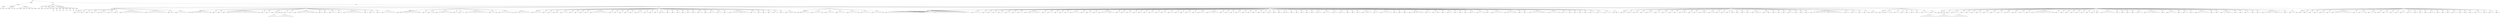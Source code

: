 digraph Tree {
	"t0" [label = "TEI"];
	"t1" [label = "teiHeader"];
	"t2" [label = "fileDesc"];
	"t3" [label = "titleStmt"];
	"t4" [label = "title"];
	"t5" [label = "author"];
	"t6" [label = "publicationStmt"];
	"t7" [label = "editor"];
	"t8" [label = "publisher"];
	"t9" [label = "idno"];
	"t10" [label = "rights"];
	"t11" [label = "SourceDesc"];
	"t12" [label = "genre"];
	"t13" [label = "inspiration"];
	"t14" [label = "structure"];
	"t15" [label = "type"];
	"t16" [label = "periode"];
	"t17" [label = "taille"];
	"t18" [label = "permalien"];
	"t19" [label = "text"];
	"t20" [label = "front"];
	"t21" [label = "docTitle"];
	"t22" [label = "titlePart"];
	"t23" [label = "titlePart"];
	"t24" [label = "docDate"];
	"t25" [label = "docAuthor"];
	"t26" [label = "docImprint"];
	"t27" [label = "editor"];
	"t28" [label = "printer"];
	"t29" [label = "castList"];
	"t30" [label = "head"];
	"t31" [label = "castItem"];
	"t32" [label = "role"];
	"t33" [label = "castItem"];
	"t34" [label = "role"];
	"t35" [label = "castItem"];
	"t36" [label = "role"];
	"t37" [label = "castItem"];
	"t38" [label = "role"];
	"t39" [label = "castItem"];
	"t40" [label = "role"];
	"t41" [label = "castItem"];
	"t42" [label = "role"];
	"t43" [label = "castItem"];
	"t44" [label = "role"];
	"t45" [label = "castItem"];
	"t46" [label = "role"];
	"t47" [label = "set"];
	"t48" [label = "note"];
	"t49" [label = "body"];
	"t50" [label = "div1"];
	"t51" [label = "head"];
	"t52" [label = "stage"];
	"t53" [label = "div2"];
	"t54" [label = "head"];
	"t55" [label = "sp"];
	"t56" [label = "speaker"];
	"t57" [label = "l"];
	"t58" [label = "l"];
	"t59" [label = "sp"];
	"t60" [label = "speaker"];
	"t61" [label = "l"];
	"t62" [label = "sp"];
	"t63" [label = "speaker"];
	"t64" [label = "l"];
	"t65" [label = "sp"];
	"t66" [label = "speaker"];
	"t67" [label = "l"];
	"t68" [label = "l"];
	"t69" [label = "sp"];
	"t70" [label = "speaker"];
	"t71" [label = "note"];
	"t72" [label = "l"];
	"t73" [label = "l"];
	"t74" [label = "sp"];
	"t75" [label = "speaker"];
	"t76" [label = "l"];
	"t77" [label = "l"];
	"t78" [label = "sp"];
	"t79" [label = "speaker"];
	"t80" [label = "l"];
	"t81" [label = "sp"];
	"t82" [label = "speaker"];
	"t83" [label = "l"];
	"t84" [label = "l"];
	"t85" [label = "l"];
	"t86" [label = "l"];
	"t87" [label = "l"];
	"t88" [label = "l"];
	"t89" [label = "l"];
	"t90" [label = "l"];
	"t91" [label = "l"];
	"t92" [label = "l"];
	"t93" [label = "l"];
	"t94" [label = "sp"];
	"t95" [label = "speaker"];
	"t96" [label = "l"];
	"t97" [label = "l"];
	"t98" [label = "l"];
	"t99" [label = "l"];
	"t100" [label = "l"];
	"t101" [label = "l"];
	"t102" [label = "l"];
	"t103" [label = "l"];
	"t104" [label = "l"];
	"t105" [label = "l"];
	"t106" [label = "sp"];
	"t107" [label = "speaker"];
	"t108" [label = "note"];
	"t109" [label = "l"];
	"t110" [label = "sp"];
	"t111" [label = "speaker"];
	"t112" [label = "l"];
	"t113" [label = "l"];
	"t114" [label = "l"];
	"t115" [label = "l"];
	"t116" [label = "l"];
	"t117" [label = "div2"];
	"t118" [label = "head"];
	"t119" [label = "sp"];
	"t120" [label = "speaker"];
	"t121" [label = "stage"];
	"t122" [label = "l"];
	"t123" [label = "l"];
	"t124" [label = "l"];
	"t125" [label = "l"];
	"t126" [label = "l"];
	"t127" [label = "l"];
	"t128" [label = "l"];
	"t129" [label = "l"];
	"t130" [label = "stage"];
	"t131" [label = "sp"];
	"t132" [label = "speaker"];
	"t133" [label = "l"];
	"t134" [label = "sp"];
	"t135" [label = "speaker"];
	"t136" [label = "l"];
	"t137" [label = "sp"];
	"t138" [label = "speaker"];
	"t139" [label = "l"];
	"t140" [label = "stage"];
	"t141" [label = "l"];
	"t142" [label = "l"];
	"t143" [label = "l"];
	"t144" [label = "l"];
	"t145" [label = "l"];
	"t146" [label = "l"];
	"t147" [label = "l"];
	"t148" [label = "l"];
	"t149" [label = "l"];
	"t150" [label = "l"];
	"t151" [label = "l"];
	"t152" [label = "l"];
	"t153" [label = "l"];
	"t154" [label = "l"];
	"t155" [label = "stage"];
	"t156" [label = "sp"];
	"t157" [label = "speaker"];
	"t158" [label = "l"];
	"t159" [label = "sp"];
	"t160" [label = "speaker"];
	"t161" [label = "l"];
	"t162" [label = "sp"];
	"t163" [label = "speaker"];
	"t164" [label = "l"];
	"t165" [label = "stage"];
	"t166" [label = "poem"];
	"t167" [label = "lg"];
	"t168" [label = "l"];
	"t169" [label = "l"];
	"t170" [label = "l"];
	"t171" [label = "l"];
	"t172" [label = "l"];
	"t173" [label = "lg"];
	"t174" [label = "l"];
	"t175" [label = "l"];
	"t176" [label = "l"];
	"t177" [label = "l"];
	"t178" [label = "l"];
	"t179" [label = "l"];
	"t180" [label = "l"];
	"t181" [label = "l"];
	"t182" [label = "stage"];
	"t183" [label = "sp"];
	"t184" [label = "speaker"];
	"t185" [label = "l"];
	"t186" [label = "sp"];
	"t187" [label = "speaker"];
	"t188" [label = "l"];
	"t189" [label = "sp"];
	"t190" [label = "speaker"];
	"t191" [label = "l"];
	"t192" [label = "stage"];
	"t193" [label = "l"];
	"t194" [label = "l"];
	"t195" [label = "l"];
	"t196" [label = "l"];
	"t197" [label = "l"];
	"t198" [label = "stage"];
	"t199" [label = "l"];
	"t200" [label = "stage"];
	"t201" [label = "sp"];
	"t202" [label = "speaker"];
	"t203" [label = "l"];
	"t204" [label = "sp"];
	"t205" [label = "speaker"];
	"t206" [label = "l"];
	"t207" [label = "sp"];
	"t208" [label = "speaker"];
	"t209" [label = "l"];
	"t210" [label = "l"];
	"t211" [label = "l"];
	"t212" [label = "sp"];
	"t213" [label = "speaker"];
	"t214" [label = "l"];
	"t215" [label = "sp"];
	"t216" [label = "speaker"];
	"t217" [label = "l"];
	"t218" [label = "l"];
	"t219" [label = "l"];
	"t220" [label = "l"];
	"t221" [label = "l"];
	"t222" [label = "l"];
	"t223" [label = "l"];
	"t224" [label = "l"];
	"t225" [label = "l"];
	"t226" [label = "sp"];
	"t227" [label = "speaker"];
	"t228" [label = "l"];
	"t229" [label = "sp"];
	"t230" [label = "speaker"];
	"t231" [label = "l"];
	"t232" [label = "l"];
	"t233" [label = "sp"];
	"t234" [label = "speaker"];
	"t235" [label = "l"];
	"t236" [label = "sp"];
	"t237" [label = "speaker"];
	"t238" [label = "l"];
	"t239" [label = "l"];
	"t240" [label = "l"];
	"t241" [label = "l"];
	"t242" [label = "l"];
	"t243" [label = "l"];
	"t244" [label = "div2"];
	"t245" [label = "head"];
	"t246" [label = "sp"];
	"t247" [label = "speaker"];
	"t248" [label = "stage"];
	"t249" [label = "l"];
	"t250" [label = "l"];
	"t251" [label = "l"];
	"t252" [label = "l"];
	"t253" [label = "l"];
	"t254" [label = "l"];
	"t255" [label = "l"];
	"t256" [label = "l"];
	"t257" [label = "note"];
	"t258" [label = "l"];
	"t259" [label = "sp"];
	"t260" [label = "speaker"];
	"t261" [label = "l"];
	"t262" [label = "sp"];
	"t263" [label = "speaker"];
	"t264" [label = "l"];
	"t265" [label = "stage"];
	"t266" [label = "sp"];
	"t267" [label = "speaker"];
	"t268" [label = "l"];
	"t269" [label = "l"];
	"t270" [label = "note"];
	"t271" [label = "l"];
	"t272" [label = "l"];
	"t273" [label = "l"];
	"t274" [label = "stage"];
	"t275" [label = "sp"];
	"t276" [label = "speaker"];
	"t277" [label = "l"];
	"t278" [label = "sp"];
	"t279" [label = "speaker"];
	"t280" [label = "l"];
	"t281" [label = "l"];
	"t282" [label = "sp"];
	"t283" [label = "speaker"];
	"t284" [label = "l"];
	"t285" [label = "l"];
	"t286" [label = "l"];
	"t287" [label = "note"];
	"t288" [label = "l"];
	"t289" [label = "l"];
	"t290" [label = "l"];
	"t291" [label = "l"];
	"t292" [label = "l"];
	"t293" [label = "l"];
	"t294" [label = "sp"];
	"t295" [label = "speaker"];
	"t296" [label = "l"];
	"t297" [label = "l"];
	"t298" [label = "stage"];
	"t299" [label = "sp"];
	"t300" [label = "speaker"];
	"t301" [label = "l"];
	"t302" [label = "l"];
	"t303" [label = "l"];
	"t304" [label = "l"];
	"t305" [label = "l"];
	"t306" [label = "stage"];
	"t307" [label = "sp"];
	"t308" [label = "speaker"];
	"t309" [label = "l"];
	"t310" [label = "note"];
	"t311" [label = "l"];
	"t312" [label = "l"];
	"t313" [label = "l"];
	"t314" [label = "l"];
	"t315" [label = "l"];
	"t316" [label = "div2"];
	"t317" [label = "head"];
	"t318" [label = "sp"];
	"t319" [label = "speaker"];
	"t320" [label = "l"];
	"t321" [label = "l"];
	"t322" [label = "l"];
	"t323" [label = "l"];
	"t324" [label = "sp"];
	"t325" [label = "speaker"];
	"t326" [label = "l"];
	"t327" [label = "sp"];
	"t328" [label = "speaker"];
	"t329" [label = "l"];
	"t330" [label = "sp"];
	"t331" [label = "speaker"];
	"t332" [label = "note"];
	"t333" [label = "l"];
	"t334" [label = "sp"];
	"t335" [label = "speaker"];
	"t336" [label = "l"];
	"t337" [label = "l"];
	"t338" [label = "l"];
	"t339" [label = "sp"];
	"t340" [label = "speaker"];
	"t341" [label = "l"];
	"t342" [label = "sp"];
	"t343" [label = "speaker"];
	"t344" [label = "l"];
	"t345" [label = "sp"];
	"t346" [label = "speaker"];
	"t347" [label = "l"];
	"t348" [label = "sp"];
	"t349" [label = "speaker"];
	"t350" [label = "l"];
	"t351" [label = "sp"];
	"t352" [label = "speaker"];
	"t353" [label = "l"];
	"t354" [label = "l"];
	"t355" [label = "l"];
	"t356" [label = "l"];
	"t357" [label = "l"];
	"t358" [label = "l"];
	"t359" [label = "l"];
	"t360" [label = "l"];
	"t361" [label = "sp"];
	"t362" [label = "speaker"];
	"t363" [label = "l"];
	"t364" [label = "sp"];
	"t365" [label = "speaker"];
	"t366" [label = "l"];
	"t367" [label = "sp"];
	"t368" [label = "speaker"];
	"t369" [label = "l"];
	"t370" [label = "sp"];
	"t371" [label = "speaker"];
	"t372" [label = "l"];
	"t373" [label = "sp"];
	"t374" [label = "speaker"];
	"t375" [label = "l"];
	"t376" [label = "sp"];
	"t377" [label = "speaker"];
	"t378" [label = "note"];
	"t379" [label = "l"];
	"t380" [label = "l"];
	"t381" [label = "sp"];
	"t382" [label = "speaker"];
	"t383" [label = "l"];
	"t384" [label = "sp"];
	"t385" [label = "speaker"];
	"t386" [label = "l"];
	"t387" [label = "sp"];
	"t388" [label = "speaker"];
	"t389" [label = "l"];
	"t390" [label = "sp"];
	"t391" [label = "speaker"];
	"t392" [label = "note"];
	"t393" [label = "l"];
	"t394" [label = "sp"];
	"t395" [label = "speaker"];
	"t396" [label = "l"];
	"t397" [label = "sp"];
	"t398" [label = "speaker"];
	"t399" [label = "l"];
	"t400" [label = "sp"];
	"t401" [label = "speaker"];
	"t402" [label = "l"];
	"t403" [label = "sp"];
	"t404" [label = "speaker"];
	"t405" [label = "l"];
	"t406" [label = "sp"];
	"t407" [label = "speaker"];
	"t408" [label = "l"];
	"t409" [label = "sp"];
	"t410" [label = "speaker"];
	"t411" [label = "l"];
	"t412" [label = "sp"];
	"t413" [label = "speaker"];
	"t414" [label = "l"];
	"t415" [label = "l"];
	"t416" [label = "sp"];
	"t417" [label = "speaker"];
	"t418" [label = "l"];
	"t419" [label = "sp"];
	"t420" [label = "speaker"];
	"t421" [label = "l"];
	"t422" [label = "l"];
	"t423" [label = "sp"];
	"t424" [label = "speaker"];
	"t425" [label = "l"];
	"t426" [label = "l"];
	"t427" [label = "sp"];
	"t428" [label = "speaker"];
	"t429" [label = "l"];
	"t430" [label = "sp"];
	"t431" [label = "speaker"];
	"t432" [label = "l"];
	"t433" [label = "l"];
	"t434" [label = "l"];
	"t435" [label = "l"];
	"t436" [label = "stage"];
	"t437" [label = "l"];
	"t438" [label = "l"];
	"t439" [label = "l"];
	"t440" [label = "l"];
	"t441" [label = "sp"];
	"t442" [label = "speaker"];
	"t443" [label = "l"];
	"t444" [label = "l"];
	"t445" [label = "sp"];
	"t446" [label = "speaker"];
	"t447" [label = "l"];
	"t448" [label = "sp"];
	"t449" [label = "speaker"];
	"t450" [label = "l"];
	"t451" [label = "sp"];
	"t452" [label = "speaker"];
	"t453" [label = "l"];
	"t454" [label = "sp"];
	"t455" [label = "speaker"];
	"t456" [label = "l"];
	"t457" [label = "l"];
	"t458" [label = "sp"];
	"t459" [label = "speaker"];
	"t460" [label = "l"];
	"t461" [label = "sp"];
	"t462" [label = "speaker"];
	"t463" [label = "l"];
	"t464" [label = "stage"];
	"t465" [label = "l"];
	"t466" [label = "stage"];
	"t467" [label = "div2"];
	"t468" [label = "head"];
	"t469" [label = "sp"];
	"t470" [label = "speaker"];
	"t471" [label = "stage"];
	"t472" [label = "l"];
	"t473" [label = "l"];
	"t474" [label = "l"];
	"t475" [label = "l"];
	"t476" [label = "sp"];
	"t477" [label = "speaker"];
	"t478" [label = "l"];
	"t479" [label = "l"];
	"t480" [label = "l"];
	"t481" [label = "l"];
	"t482" [label = "stage"];
	"t483" [label = "sp"];
	"t484" [label = "speaker"];
	"t485" [label = "l"];
	"t486" [label = "l"];
	"t487" [label = "l"];
	"t488" [label = "l"];
	"t489" [label = "sp"];
	"t490" [label = "speaker"];
	"t491" [label = "l"];
	"t492" [label = "l"];
	"t493" [label = "l"];
	"t494" [label = "l"];
	"t495" [label = "sp"];
	"t496" [label = "speaker"];
	"t497" [label = "l"];
	"t498" [label = "l"];
	"t499" [label = "l"];
	"t500" [label = "l"];
	"t501" [label = "stage"];
	"t502" [label = "sp"];
	"t503" [label = "speaker"];
	"t504" [label = "l"];
	"t505" [label = "l"];
	"t506" [label = "l"];
	"t507" [label = "l"];
	"t508" [label = "sp"];
	"t509" [label = "speaker"];
	"t510" [label = "l"];
	"t511" [label = "l"];
	"t512" [label = "l"];
	"t513" [label = "l"];
	"t514" [label = "stage"];
	"t515" [label = "div2"];
	"t516" [label = "head"];
	"t517" [label = "sp"];
	"t518" [label = "speaker"];
	"t519" [label = "l"];
	"t520" [label = "l"];
	"t521" [label = "l"];
	"t522" [label = "l"];
	"t523" [label = "l"];
	"t524" [label = "l"];
	"t525" [label = "l"];
	"t526" [label = "l"];
	"t527" [label = "l"];
	"t528" [label = "l"];
	"t529" [label = "l"];
	"t530" [label = "l"];
	"t531" [label = "l"];
	"t532" [label = "note"];
	"t533" [label = "l"];
	"t534" [label = "l"];
	"t535" [label = "l"];
	"t536" [label = "l"];
	"t537" [label = "l"];
	"t538" [label = "l"];
	"t539" [label = "l"];
	"t540" [label = "l"];
	"t541" [label = "l"];
	"t542" [label = "note"];
	"t543" [label = "l"];
	"t544" [label = "l"];
	"t545" [label = "l"];
	"t546" [label = "l"];
	"t547" [label = "l"];
	"t548" [label = "l"];
	"t549" [label = "l"];
	"t550" [label = "l"];
	"t551" [label = "l"];
	"t552" [label = "l"];
	"t553" [label = "l"];
	"t554" [label = "l"];
	"t555" [label = "l"];
	"t556" [label = "stage"];
	"t557" [label = "l"];
	"t558" [label = "l"];
	"t559" [label = "l"];
	"t560" [label = "sp"];
	"t561" [label = "speaker"];
	"t562" [label = "l"];
	"t563" [label = "l"];
	"t564" [label = "l"];
	"t565" [label = "l"];
	"t566" [label = "sp"];
	"t567" [label = "speaker"];
	"t568" [label = "l"];
	"t569" [label = "sp"];
	"t570" [label = "speaker"];
	"t571" [label = "l"];
	"t572" [label = "sp"];
	"t573" [label = "speaker"];
	"t574" [label = "l"];
	"t575" [label = "sp"];
	"t576" [label = "speaker"];
	"t577" [label = "l"];
	"t578" [label = "l"];
	"t579" [label = "sp"];
	"t580" [label = "speaker"];
	"t581" [label = "l"];
	"t582" [label = "l"];
	"t583" [label = "sp"];
	"t584" [label = "speaker"];
	"t585" [label = "l"];
	"t586" [label = "sp"];
	"t587" [label = "speaker"];
	"t588" [label = "l"];
	"t589" [label = "l"];
	"t590" [label = "sp"];
	"t591" [label = "speaker"];
	"t592" [label = "l"];
	"t593" [label = "stage"];
	"t594" [label = "l"];
	"t595" [label = "l"];
	"t596" [label = "note"];
	"t597" [label = "l"];
	"t598" [label = "l"];
	"t599" [label = "sp"];
	"t600" [label = "speaker"];
	"t601" [label = "l"];
	"t602" [label = "sp"];
	"t603" [label = "speaker"];
	"t604" [label = "l"];
	"t605" [label = "l"];
	"t606" [label = "sp"];
	"t607" [label = "speaker"];
	"t608" [label = "l"];
	"t609" [label = "sp"];
	"t610" [label = "speaker"];
	"t611" [label = "l"];
	"t612" [label = "sp"];
	"t613" [label = "speaker"];
	"t614" [label = "l"];
	"t615" [label = "sp"];
	"t616" [label = "speaker"];
	"t617" [label = "l"];
	"t618" [label = "l"];
	"t619" [label = "l"];
	"t620" [label = "l"];
	"t621" [label = "sp"];
	"t622" [label = "speaker"];
	"t623" [label = "l"];
	"t624" [label = "sp"];
	"t625" [label = "speaker"];
	"t626" [label = "l"];
	"t627" [label = "l"];
	"t628" [label = "sp"];
	"t629" [label = "speaker"];
	"t630" [label = "l"];
	"t631" [label = "sp"];
	"t632" [label = "speaker"];
	"t633" [label = "l"];
	"t634" [label = "l"];
	"t635" [label = "l"];
	"t636" [label = "l"];
	"t637" [label = "stage"];
	"t638" [label = "l"];
	"t639" [label = "l"];
	"t640" [label = "sp"];
	"t641" [label = "speaker"];
	"t642" [label = "l"];
	"t643" [label = "sp"];
	"t644" [label = "speaker"];
	"t645" [label = "l"];
	"t646" [label = "sp"];
	"t647" [label = "speaker"];
	"t648" [label = "l"];
	"t649" [label = "l"];
	"t650" [label = "sp"];
	"t651" [label = "speaker"];
	"t652" [label = "l"];
	"t653" [label = "sp"];
	"t654" [label = "speaker"];
	"t655" [label = "l"];
	"t656" [label = "sp"];
	"t657" [label = "speaker"];
	"t658" [label = "l"];
	"t659" [label = "sp"];
	"t660" [label = "speaker"];
	"t661" [label = "l"];
	"t662" [label = "l"];
	"t663" [label = "sp"];
	"t664" [label = "speaker"];
	"t665" [label = "l"];
	"t666" [label = "sp"];
	"t667" [label = "speaker"];
	"t668" [label = "l"];
	"t669" [label = "l"];
	"t670" [label = "sp"];
	"t671" [label = "speaker"];
	"t672" [label = "l"];
	"t673" [label = "l"];
	"t674" [label = "sp"];
	"t675" [label = "speaker"];
	"t676" [label = "l"];
	"t677" [label = "sp"];
	"t678" [label = "speaker"];
	"t679" [label = "l"];
	"t680" [label = "sp"];
	"t681" [label = "speaker"];
	"t682" [label = "l"];
	"t683" [label = "l"];
	"t684" [label = "sp"];
	"t685" [label = "speaker"];
	"t686" [label = "l"];
	"t687" [label = "sp"];
	"t688" [label = "speaker"];
	"t689" [label = "l"];
	"t690" [label = "l"];
	"t691" [label = "l"];
	"t692" [label = "sp"];
	"t693" [label = "speaker"];
	"t694" [label = "l"];
	"t695" [label = "l"];
	"t696" [label = "note"];
	"t697" [label = "l"];
	"t698" [label = "l"];
	"t699" [label = "sp"];
	"t700" [label = "speaker"];
	"t701" [label = "l"];
	"t702" [label = "sp"];
	"t703" [label = "speaker"];
	"t704" [label = "l"];
	"t705" [label = "sp"];
	"t706" [label = "speaker"];
	"t707" [label = "l"];
	"t708" [label = "sp"];
	"t709" [label = "speaker"];
	"t710" [label = "l"];
	"t711" [label = "l"];
	"t712" [label = "sp"];
	"t713" [label = "speaker"];
	"t714" [label = "l"];
	"t715" [label = "sp"];
	"t716" [label = "speaker"];
	"t717" [label = "l"];
	"t718" [label = "sp"];
	"t719" [label = "speaker"];
	"t720" [label = "l"];
	"t721" [label = "sp"];
	"t722" [label = "speaker"];
	"t723" [label = "l"];
	"t724" [label = "sp"];
	"t725" [label = "speaker"];
	"t726" [label = "l"];
	"t727" [label = "sp"];
	"t728" [label = "speaker"];
	"t729" [label = "l"];
	"t730" [label = "sp"];
	"t731" [label = "speaker"];
	"t732" [label = "l"];
	"t733" [label = "sp"];
	"t734" [label = "speaker"];
	"t735" [label = "l"];
	"t736" [label = "sp"];
	"t737" [label = "speaker"];
	"t738" [label = "note"];
	"t739" [label = "l"];
	"t740" [label = "sp"];
	"t741" [label = "speaker"];
	"t742" [label = "l"];
	"t743" [label = "sp"];
	"t744" [label = "speaker"];
	"t745" [label = "l"];
	"t746" [label = "sp"];
	"t747" [label = "speaker"];
	"t748" [label = "l"];
	"t749" [label = "sp"];
	"t750" [label = "speaker"];
	"t751" [label = "l"];
	"t752" [label = "sp"];
	"t753" [label = "speaker"];
	"t754" [label = "l"];
	"t755" [label = "sp"];
	"t756" [label = "speaker"];
	"t757" [label = "l"];
	"t758" [label = "l"];
	"t759" [label = "sp"];
	"t760" [label = "speaker"];
	"t761" [label = "l"];
	"t762" [label = "l"];
	"t763" [label = "l"];
	"t764" [label = "sp"];
	"t765" [label = "speaker"];
	"t766" [label = "l"];
	"t767" [label = "l"];
	"t768" [label = "sp"];
	"t769" [label = "speaker"];
	"t770" [label = "l"];
	"t771" [label = "l"];
	"t772" [label = "sp"];
	"t773" [label = "speaker"];
	"t774" [label = "l"];
	"t775" [label = "sp"];
	"t776" [label = "speaker"];
	"t777" [label = "l"];
	"t778" [label = "sp"];
	"t779" [label = "speaker"];
	"t780" [label = "l"];
	"t781" [label = "sp"];
	"t782" [label = "speaker"];
	"t783" [label = "l"];
	"t784" [label = "note"];
	"t785" [label = "l"];
	"t786" [label = "l"];
	"t787" [label = "sp"];
	"t788" [label = "speaker"];
	"t789" [label = "l"];
	"t790" [label = "l"];
	"t791" [label = "sp"];
	"t792" [label = "speaker"];
	"t793" [label = "l"];
	"t794" [label = "l"];
	"t795" [label = "l"];
	"t796" [label = "l"];
	"t797" [label = "l"];
	"t798" [label = "sp"];
	"t799" [label = "speaker"];
	"t800" [label = "l"];
	"t801" [label = "sp"];
	"t802" [label = "speaker"];
	"t803" [label = "l"];
	"t804" [label = "sp"];
	"t805" [label = "speaker"];
	"t806" [label = "l"];
	"t807" [label = "sp"];
	"t808" [label = "speaker"];
	"t809" [label = "l"];
	"t810" [label = "stage"];
	"t811" [label = "note"];
	"t812" [label = "l"];
	"t813" [label = "stage"];
	"t814" [label = "l"];
	"t815" [label = "sp"];
	"t816" [label = "speaker"];
	"t817" [label = "l"];
	"t818" [label = "l"];
	"t819" [label = "sp"];
	"t820" [label = "speaker"];
	"t821" [label = "l"];
	"t822" [label = "stage"];
	"t823" [label = "l"];
	"t824" [label = "sp"];
	"t825" [label = "speaker"];
	"t826" [label = "l"];
	"t827" [label = "sp"];
	"t828" [label = "speaker"];
	"t829" [label = "l"];
	"t830" [label = "l"];
	"t831" [label = "sp"];
	"t832" [label = "speaker"];
	"t833" [label = "l"];
	"t834" [label = "sp"];
	"t835" [label = "speaker"];
	"t836" [label = "l"];
	"t837" [label = "sp"];
	"t838" [label = "speaker"];
	"t839" [label = "l"];
	"t840" [label = "sp"];
	"t841" [label = "speaker"];
	"t842" [label = "l"];
	"t843" [label = "l"];
	"t844" [label = "sp"];
	"t845" [label = "speaker"];
	"t846" [label = "l"];
	"t847" [label = "l"];
	"t848" [label = "stage"];
	"t849" [label = "sp"];
	"t850" [label = "speaker"];
	"t851" [label = "l"];
	"t852" [label = "sp"];
	"t853" [label = "speaker"];
	"t854" [label = "l"];
	"t855" [label = "l"];
	"t856" [label = "l"];
	"t857" [label = "l"];
	"t858" [label = "l"];
	"t859" [label = "sp"];
	"t860" [label = "speaker"];
	"t861" [label = "stage"];
	"t862" [label = "l"];
	"t863" [label = "l"];
	"t864" [label = "stage"];
	"t865" [label = "l"];
	"t866" [label = "sp"];
	"t867" [label = "speaker"];
	"t868" [label = "l"];
	"t869" [label = "sp"];
	"t870" [label = "speaker"];
	"t871" [label = "l"];
	"t872" [label = "sp"];
	"t873" [label = "speaker"];
	"t874" [label = "l"];
	"t875" [label = "l"];
	"t876" [label = "l"];
	"t877" [label = "l"];
	"t878" [label = "l"];
	"t879" [label = "note"];
	"t880" [label = "l"];
	"t881" [label = "l"];
	"t882" [label = "sp"];
	"t883" [label = "speaker"];
	"t884" [label = "l"];
	"t885" [label = "l"];
	"t886" [label = "l"];
	"t887" [label = "l"];
	"t888" [label = "stage"];
	"t889" [label = "sp"];
	"t890" [label = "speaker"];
	"t891" [label = "l"];
	"t892" [label = "l"];
	"t893" [label = "sp"];
	"t894" [label = "speaker"];
	"t895" [label = "l"];
	"t896" [label = "sp"];
	"t897" [label = "speaker"];
	"t898" [label = "l"];
	"t899" [label = "sp"];
	"t900" [label = "speaker"];
	"t901" [label = "l"];
	"t902" [label = "sp"];
	"t903" [label = "speaker"];
	"t904" [label = "l"];
	"t905" [label = "sp"];
	"t906" [label = "speaker"];
	"t907" [label = "l"];
	"t908" [label = "l"];
	"t909" [label = "sp"];
	"t910" [label = "speaker"];
	"t911" [label = "l"];
	"t912" [label = "l"];
	"t913" [label = "sp"];
	"t914" [label = "speaker"];
	"t915" [label = "l"];
	"t916" [label = "l"];
	"t917" [label = "l"];
	"t918" [label = "sp"];
	"t919" [label = "speaker"];
	"t920" [label = "stage"];
	"t921" [label = "l"];
	"t922" [label = "div2"];
	"t923" [label = "head"];
	"t924" [label = "sp"];
	"t925" [label = "speaker"];
	"t926" [label = "note"];
	"t927" [label = "l"];
	"t928" [label = "sp"];
	"t929" [label = "speaker"];
	"t930" [label = "l"];
	"t931" [label = "sp"];
	"t932" [label = "speaker"];
	"t933" [label = "note"];
	"t934" [label = "l"];
	"t935" [label = "sp"];
	"t936" [label = "speaker"];
	"t937" [label = "l"];
	"t938" [label = "sp"];
	"t939" [label = "speaker"];
	"t940" [label = "l"];
	"t941" [label = "l"];
	"t942" [label = "l"];
	"t943" [label = "sp"];
	"t944" [label = "speaker"];
	"t945" [label = "l"];
	"t946" [label = "l"];
	"t947" [label = "sp"];
	"t948" [label = "speaker"];
	"t949" [label = "l"];
	"t950" [label = "l"];
	"t951" [label = "sp"];
	"t952" [label = "speaker"];
	"t953" [label = "l"];
	"t954" [label = "sp"];
	"t955" [label = "speaker"];
	"t956" [label = "l"];
	"t957" [label = "sp"];
	"t958" [label = "speaker"];
	"t959" [label = "l"];
	"t960" [label = "note"];
	"t961" [label = "l"];
	"t962" [label = "sp"];
	"t963" [label = "speaker"];
	"t964" [label = "l"];
	"t965" [label = "sp"];
	"t966" [label = "speaker"];
	"t967" [label = "l"];
	"t968" [label = "sp"];
	"t969" [label = "speaker"];
	"t970" [label = "l"];
	"t971" [label = "stage"];
	"t972" [label = "l"];
	"t973" [label = "sp"];
	"t974" [label = "speaker"];
	"t975" [label = "l"];
	"t976" [label = "stage"];
	"t977" [label = "sp"];
	"t978" [label = "speaker"];
	"t979" [label = "l"];
	"t980" [label = "sp"];
	"t981" [label = "speaker"];
	"t982" [label = "l"];
	"t983" [label = "sp"];
	"t984" [label = "speaker"];
	"t985" [label = "l"];
	"t986" [label = "sp"];
	"t987" [label = "speaker"];
	"t988" [label = "l"];
	"t989" [label = "sp"];
	"t990" [label = "speaker"];
	"t991" [label = "l"];
	"t992" [label = "sp"];
	"t993" [label = "speaker"];
	"t994" [label = "l"];
	"t995" [label = "sp"];
	"t996" [label = "speaker"];
	"t997" [label = "l"];
	"t998" [label = "sp"];
	"t999" [label = "speaker"];
	"t1000" [label = "l"];
	"t1001" [label = "note"];
	"t1002" [label = "l"];
	"t1003" [label = "l"];
	"t1004" [label = "sp"];
	"t1005" [label = "speaker"];
	"t1006" [label = "l"];
	"t1007" [label = "stage"];
	"t1008" [label = "l"];
	"t1009" [label = "sp"];
	"t1010" [label = "speaker"];
	"t1011" [label = "l"];
	"t1012" [label = "sp"];
	"t1013" [label = "speaker"];
	"t1014" [label = "l"];
	"t1015" [label = "sp"];
	"t1016" [label = "speaker"];
	"t1017" [label = "l"];
	"t1018" [label = "sp"];
	"t1019" [label = "speaker"];
	"t1020" [label = "l"];
	"t1021" [label = "l"];
	"t1022" [label = "sp"];
	"t1023" [label = "speaker"];
	"t1024" [label = "l"];
	"t1025" [label = "sp"];
	"t1026" [label = "speaker"];
	"t1027" [label = "l"];
	"t1028" [label = "sp"];
	"t1029" [label = "speaker"];
	"t1030" [label = "l"];
	"t1031" [label = "sp"];
	"t1032" [label = "speaker"];
	"t1033" [label = "l"];
	"t1034" [label = "l"];
	"t1035" [label = "note"];
	"t1036" [label = "l"];
	"t1037" [label = "l"];
	"t1038" [label = "l"];
	"t1039" [label = "l"];
	"t1040" [label = "stage"];
	"t1041" [label = "l"];
	"t1042" [label = "l"];
	"t1043" [label = "l"];
	"t1044" [label = "l"];
	"t1045" [label = "l"];
	"t1046" [label = "l"];
	"t1047" [label = "l"];
	"t1048" [label = "sp"];
	"t1049" [label = "speaker"];
	"t1050" [label = "l"];
	"t1051" [label = "l"];
	"t1052" [label = "sp"];
	"t1053" [label = "speaker"];
	"t1054" [label = "l"];
	"t1055" [label = "l"];
	"t1056" [label = "sp"];
	"t1057" [label = "speaker"];
	"t1058" [label = "l"];
	"t1059" [label = "sp"];
	"t1060" [label = "speaker"];
	"t1061" [label = "l"];
	"t1062" [label = "stage"];
	"t1063" [label = "sp"];
	"t1064" [label = "speaker"];
	"t1065" [label = "l"];
	"t1066" [label = "stage"];
	"t1067" [label = "div2"];
	"t1068" [label = "head"];
	"t1069" [label = "sp"];
	"t1070" [label = "speaker"];
	"t1071" [label = "l"];
	"t1072" [label = "sp"];
	"t1073" [label = "speaker"];
	"t1074" [label = "l"];
	"t1075" [label = "l"];
	"t1076" [label = "stage"];
	"t1077" [label = "sp"];
	"t1078" [label = "speaker"];
	"t1079" [label = "l"];
	"t1080" [label = "l"];
	"t1081" [label = "sp"];
	"t1082" [label = "speaker"];
	"t1083" [label = "l"];
	"t1084" [label = "sp"];
	"t1085" [label = "speaker"];
	"t1086" [label = "l"];
	"t1087" [label = "sp"];
	"t1088" [label = "speaker"];
	"t1089" [label = "l"];
	"t1090" [label = "sp"];
	"t1091" [label = "speaker"];
	"t1092" [label = "l"];
	"t1093" [label = "sp"];
	"t1094" [label = "speaker"];
	"t1095" [label = "l"];
	"t1096" [label = "l"];
	"t1097" [label = "l"];
	"t1098" [label = "sp"];
	"t1099" [label = "speaker"];
	"t1100" [label = "l"];
	"t1101" [label = "stage"];
	"t1102" [label = "div2"];
	"t1103" [label = "head"];
	"t1104" [label = "sp"];
	"t1105" [label = "speaker"];
	"t1106" [label = "stage"];
	"t1107" [label = "poem"];
	"t1108" [label = "lg"];
	"t1109" [label = "l"];
	"t1110" [label = "l"];
	"t1111" [label = "l"];
	"t1112" [label = "l"];
	"t1113" [label = "l"];
	"t1114" [label = "l"];
	"t1115" [label = "l"];
	"t1116" [label = "l"];
	"t1117" [label = "lg"];
	"t1118" [label = "l"];
	"t1119" [label = "l"];
	"t1120" [label = "l"];
	"t1121" [label = "l"];
	"t1122" [label = "l"];
	"t1123" [label = "l"];
	"t1124" [label = "l"];
	"t1125" [label = "l"];
	"t1126" [label = "lg"];
	"t1127" [label = "l"];
	"t1128" [label = "l"];
	"t1129" [label = "l"];
	"t1130" [label = "l"];
	"t1131" [label = "l"];
	"t1132" [label = "l"];
	"t1133" [label = "l"];
	"t1134" [label = "l"];
	"t1135" [label = "sp"];
	"t1136" [label = "speaker"];
	"t1137" [label = "l"];
	"t1138" [label = "sp"];
	"t1139" [label = "speaker"];
	"t1140" [label = "note"];
	"t1141" [label = "l"];
	"t1142" [label = "l"];
	"t1143" [label = "sp"];
	"t1144" [label = "speaker"];
	"t1145" [label = "l"];
	"t1146" [label = "sp"];
	"t1147" [label = "speaker"];
	"t1148" [label = "l"];
	"t1149" [label = "sp"];
	"t1150" [label = "speaker"];
	"t1151" [label = "l"];
	"t1152" [label = "sp"];
	"t1153" [label = "speaker"];
	"t1154" [label = "l"];
	"t1155" [label = "l"];
	"t1156" [label = "sp"];
	"t1157" [label = "speaker"];
	"t1158" [label = "l"];
	"t1159" [label = "l"];
	"t1160" [label = "sp"];
	"t1161" [label = "speaker"];
	"t1162" [label = "l"];
	"t1163" [label = "l"];
	"t1164" [label = "sp"];
	"t1165" [label = "speaker"];
	"t1166" [label = "l"];
	"t1167" [label = "l"];
	"t1168" [label = "sp"];
	"t1169" [label = "speaker"];
	"t1170" [label = "note"];
	"t1171" [label = "l"];
	"t1172" [label = "sp"];
	"t1173" [label = "speaker"];
	"t1174" [label = "note"];
	"t1175" [label = "l"];
	"t1176" [label = "sp"];
	"t1177" [label = "speaker"];
	"t1178" [label = "l"];
	"t1179" [label = "l"];
	"t1180" [label = "sp"];
	"t1181" [label = "speaker"];
	"t1182" [label = "l"];
	"t1183" [label = "sp"];
	"t1184" [label = "speaker"];
	"t1185" [label = "l"];
	"t1186" [label = "l"];
	"t1187" [label = "l"];
	"t1188" [label = "l"];
	"t1189" [label = "note"];
	"t1190" [label = "l"];
	"t1191" [label = "l"];
	"t1192" [label = "l"];
	"t1193" [label = "l"];
	"t1194" [label = "stage"];
	"t1195" [label = "sp"];
	"t1196" [label = "speaker"];
	"t1197" [label = "l"];
	"t1198" [label = "sp"];
	"t1199" [label = "speaker"];
	"t1200" [label = "l"];
	"t1201" [label = "sp"];
	"t1202" [label = "speaker"];
	"t1203" [label = "l"];
	"t1204" [label = "sp"];
	"t1205" [label = "speaker"];
	"t1206" [label = "l"];
	"t1207" [label = "sp"];
	"t1208" [label = "speaker"];
	"t1209" [label = "l"];
	"t1210" [label = "sp"];
	"t1211" [label = "speaker"];
	"t1212" [label = "l"];
	"t1213" [label = "sp"];
	"t1214" [label = "speaker"];
	"t1215" [label = "l"];
	"t1216" [label = "sp"];
	"t1217" [label = "speaker"];
	"t1218" [label = "l"];
	"t1219" [label = "sp"];
	"t1220" [label = "speaker"];
	"t1221" [label = "l"];
	"t1222" [label = "sp"];
	"t1223" [label = "speaker"];
	"t1224" [label = "l"];
	"t1225" [label = "l"];
	"t1226" [label = "l"];
	"t1227" [label = "l"];
	"t1228" [label = "l"];
	"t1229" [label = "l"];
	"t1230" [label = "sp"];
	"t1231" [label = "speaker"];
	"t1232" [label = "l"];
	"t1233" [label = "sp"];
	"t1234" [label = "speaker"];
	"t1235" [label = "l"];
	"t1236" [label = "sp"];
	"t1237" [label = "speaker"];
	"t1238" [label = "l"];
	"t1239" [label = "sp"];
	"t1240" [label = "speaker"];
	"t1241" [label = "l"];
	"t1242" [label = "sp"];
	"t1243" [label = "speaker"];
	"t1244" [label = "l"];
	"t1245" [label = "l"];
	"t1246" [label = "sp"];
	"t1247" [label = "speaker"];
	"t1248" [label = "l"];
	"t1249" [label = "l"];
	"t1250" [label = "l"];
	"t1251" [label = "stage"];
	"t1252" [label = "l"];
	"t1253" [label = "l"];
	"t1254" [label = "l"];
	"t1255" [label = "sp"];
	"t1256" [label = "speaker"];
	"t1257" [label = "l"];
	"t1258" [label = "sp"];
	"t1259" [label = "speaker"];
	"t1260" [label = "l"];
	"t1261" [label = "l"];
	"t1262" [label = "l"];
	"t1263" [label = "l"];
	"t1264" [label = "sp"];
	"t1265" [label = "speaker"];
	"t1266" [label = "l"];
	"t1267" [label = "sp"];
	"t1268" [label = "speaker"];
	"t1269" [label = "l"];
	"t1270" [label = "l"];
	"t1271" [label = "sp"];
	"t1272" [label = "speaker"];
	"t1273" [label = "l"];
	"t1274" [label = "sp"];
	"t1275" [label = "speaker"];
	"t1276" [label = "note"];
	"t1277" [label = "l"];
	"t1278" [label = "l"];
	"t1279" [label = "l"];
	"t1280" [label = "l"];
	"t1281" [label = "l"];
	"t1282" [label = "sp"];
	"t1283" [label = "speaker"];
	"t1284" [label = "l"];
	"t1285" [label = "sp"];
	"t1286" [label = "speaker"];
	"t1287" [label = "l"];
	"t1288" [label = "sp"];
	"t1289" [label = "speaker"];
	"t1290" [label = "l"];
	"t1291" [label = "l"];
	"t1292" [label = "stage"];
	"t1293" [label = "l"];
	"t1294" [label = "l"];
	"t1295" [label = "sp"];
	"t1296" [label = "speaker"];
	"t1297" [label = "l"];
	"t1298" [label = "sp"];
	"t1299" [label = "speaker"];
	"t1300" [label = "l"];
	"t1301" [label = "sp"];
	"t1302" [label = "speaker"];
	"t1303" [label = "l"];
	"t1304" [label = "l"];
	"t1305" [label = "sp"];
	"t1306" [label = "speaker"];
	"t1307" [label = "l"];
	"t1308" [label = "sp"];
	"t1309" [label = "speaker"];
	"t1310" [label = "l"];
	"t1311" [label = "sp"];
	"t1312" [label = "speaker"];
	"t1313" [label = "l"];
	"t1314" [label = "l"];
	"t1315" [label = "stage"];
	"t1316" [label = "l"];
	"t1317" [label = "l"];
	"t1318" [label = "stage"];
	"t1319" [label = "l"];
	"t1320" [label = "l"];
	"t1321" [label = "l"];
	"t1322" [label = "sp"];
	"t1323" [label = "speaker"];
	"t1324" [label = "l"];
	"t1325" [label = "sp"];
	"t1326" [label = "speaker"];
	"t1327" [label = "l"];
	"t1328" [label = "l"];
	"t1329" [label = "stage"];
	"t1330" [label = "div2"];
	"t1331" [label = "head"];
	"t1332" [label = "sp"];
	"t1333" [label = "speaker"];
	"t1334" [label = "l"];
	"t1335" [label = "sp"];
	"t1336" [label = "speaker"];
	"t1337" [label = "l"];
	"t1338" [label = "sp"];
	"t1339" [label = "speaker"];
	"t1340" [label = "l"];
	"t1341" [label = "sp"];
	"t1342" [label = "speaker"];
	"t1343" [label = "l"];
	"t1344" [label = "sp"];
	"t1345" [label = "speaker"];
	"t1346" [label = "note"];
	"t1347" [label = "l"];
	"t1348" [label = "sp"];
	"t1349" [label = "speaker"];
	"t1350" [label = "l"];
	"t1351" [label = "sp"];
	"t1352" [label = "speaker"];
	"t1353" [label = "l"];
	"t1354" [label = "note"];
	"t1355" [label = "l"];
	"t1356" [label = "l"];
	"t1357" [label = "l"];
	"t1358" [label = "l"];
	"t1359" [label = "l"];
	"t1360" [label = "l"];
	"t1361" [label = "l"];
	"t1362" [label = "sp"];
	"t1363" [label = "speaker"];
	"t1364" [label = "l"];
	"t1365" [label = "sp"];
	"t1366" [label = "speaker"];
	"t1367" [label = "l"];
	"t1368" [label = "l"];
	"t1369" [label = "stage"];
	"t1370" [label = "sp"];
	"t1371" [label = "speaker"];
	"t1372" [label = "l"];
	"t1373" [label = "l"];
	"t1374" [label = "stage"];
	"t1375" [label = "sp"];
	"t1376" [label = "speaker"];
	"t1377" [label = "l"];
	"t1378" [label = "sp"];
	"t1379" [label = "speaker"];
	"t1380" [label = "l"];
	"t1381" [label = "l"];
	"t1382" [label = "sp"];
	"t1383" [label = "speaker"];
	"t1384" [label = "l"];
	"t1385" [label = "sp"];
	"t1386" [label = "speaker"];
	"t1387" [label = "l"];
	"t1388" [label = "sp"];
	"t1389" [label = "speaker"];
	"t1390" [label = "l"];
	"t1391" [label = "l"];
	"t1392" [label = "sp"];
	"t1393" [label = "speaker"];
	"t1394" [label = "l"];
	"t1395" [label = "l"];
	"t1396" [label = "sp"];
	"t1397" [label = "speaker"];
	"t1398" [label = "l"];
	"t1399" [label = "sp"];
	"t1400" [label = "speaker"];
	"t1401" [label = "l"];
	"t1402" [label = "sp"];
	"t1403" [label = "speaker"];
	"t1404" [label = "l"];
	"t1405" [label = "sp"];
	"t1406" [label = "speaker"];
	"t1407" [label = "l"];
	"t1408" [label = "l"];
	"t1409" [label = "sp"];
	"t1410" [label = "speaker"];
	"t1411" [label = "l"];
	"t1412" [label = "sp"];
	"t1413" [label = "speaker"];
	"t1414" [label = "l"];
	"t1415" [label = "sp"];
	"t1416" [label = "speaker"];
	"t1417" [label = "l"];
	"t1418" [label = "sp"];
	"t1419" [label = "speaker"];
	"t1420" [label = "l"];
	"t1421" [label = "l"];
	"t1422" [label = "sp"];
	"t1423" [label = "speaker"];
	"t1424" [label = "l"];
	"t1425" [label = "sp"];
	"t1426" [label = "speaker"];
	"t1427" [label = "l"];
	"t1428" [label = "sp"];
	"t1429" [label = "speaker"];
	"t1430" [label = "l"];
	"t1431" [label = "sp"];
	"t1432" [label = "speaker"];
	"t1433" [label = "l"];
	"t1434" [label = "l"];
	"t1435" [label = "l"];
	"t1436" [label = "sp"];
	"t1437" [label = "speaker"];
	"t1438" [label = "l"];
	"t1439" [label = "sp"];
	"t1440" [label = "speaker"];
	"t1441" [label = "l"];
	"t1442" [label = "l"];
	"t1443" [label = "sp"];
	"t1444" [label = "speaker"];
	"t1445" [label = "l"];
	"t0" -> "t1";
	"t1" -> "t2";
	"t2" -> "t3";
	"t3" -> "t4";
	"t3" -> "t5";
	"t2" -> "t6";
	"t6" -> "t7";
	"t6" -> "t8";
	"t6" -> "t9";
	"t6" -> "t10";
	"t2" -> "t11";
	"t11" -> "t12";
	"t11" -> "t13";
	"t11" -> "t14";
	"t11" -> "t15";
	"t11" -> "t16";
	"t11" -> "t17";
	"t11" -> "t18";
	"t0" -> "t19";
	"t19" -> "t20";
	"t20" -> "t21";
	"t21" -> "t22";
	"t21" -> "t23";
	"t20" -> "t24";
	"t20" -> "t25";
	"t20" -> "t26";
	"t26" -> "t27";
	"t26" -> "t28";
	"t20" -> "t29";
	"t29" -> "t30";
	"t29" -> "t31";
	"t31" -> "t32";
	"t29" -> "t33";
	"t33" -> "t34";
	"t29" -> "t35";
	"t35" -> "t36";
	"t29" -> "t37";
	"t37" -> "t38";
	"t29" -> "t39";
	"t39" -> "t40";
	"t29" -> "t41";
	"t41" -> "t42";
	"t29" -> "t43";
	"t43" -> "t44";
	"t29" -> "t45";
	"t45" -> "t46";
	"t20" -> "t47";
	"t20" -> "t48";
	"t19" -> "t49";
	"t49" -> "t50";
	"t50" -> "t51";
	"t50" -> "t52";
	"t50" -> "t53";
	"t53" -> "t54";
	"t53" -> "t55";
	"t55" -> "t56";
	"t55" -> "t57";
	"t55" -> "t58";
	"t53" -> "t59";
	"t59" -> "t60";
	"t59" -> "t61";
	"t53" -> "t62";
	"t62" -> "t63";
	"t62" -> "t64";
	"t53" -> "t65";
	"t65" -> "t66";
	"t65" -> "t67";
	"t65" -> "t68";
	"t53" -> "t69";
	"t69" -> "t70";
	"t69" -> "t71";
	"t69" -> "t72";
	"t69" -> "t73";
	"t53" -> "t74";
	"t74" -> "t75";
	"t74" -> "t76";
	"t74" -> "t77";
	"t53" -> "t78";
	"t78" -> "t79";
	"t78" -> "t80";
	"t53" -> "t81";
	"t81" -> "t82";
	"t81" -> "t83";
	"t81" -> "t84";
	"t81" -> "t85";
	"t81" -> "t86";
	"t81" -> "t87";
	"t81" -> "t88";
	"t81" -> "t89";
	"t81" -> "t90";
	"t81" -> "t91";
	"t81" -> "t92";
	"t81" -> "t93";
	"t53" -> "t94";
	"t94" -> "t95";
	"t94" -> "t96";
	"t94" -> "t97";
	"t94" -> "t98";
	"t94" -> "t99";
	"t94" -> "t100";
	"t94" -> "t101";
	"t94" -> "t102";
	"t94" -> "t103";
	"t94" -> "t104";
	"t94" -> "t105";
	"t53" -> "t106";
	"t106" -> "t107";
	"t106" -> "t108";
	"t106" -> "t109";
	"t53" -> "t110";
	"t110" -> "t111";
	"t110" -> "t112";
	"t110" -> "t113";
	"t110" -> "t114";
	"t110" -> "t115";
	"t110" -> "t116";
	"t50" -> "t117";
	"t117" -> "t118";
	"t117" -> "t119";
	"t119" -> "t120";
	"t119" -> "t121";
	"t119" -> "t122";
	"t119" -> "t123";
	"t119" -> "t124";
	"t119" -> "t125";
	"t119" -> "t126";
	"t119" -> "t127";
	"t119" -> "t128";
	"t119" -> "t129";
	"t119" -> "t130";
	"t117" -> "t131";
	"t131" -> "t132";
	"t131" -> "t133";
	"t117" -> "t134";
	"t134" -> "t135";
	"t134" -> "t136";
	"t117" -> "t137";
	"t137" -> "t138";
	"t137" -> "t139";
	"t137" -> "t140";
	"t137" -> "t141";
	"t137" -> "t142";
	"t137" -> "t143";
	"t137" -> "t144";
	"t137" -> "t145";
	"t137" -> "t146";
	"t137" -> "t147";
	"t137" -> "t148";
	"t137" -> "t149";
	"t137" -> "t150";
	"t137" -> "t151";
	"t137" -> "t152";
	"t137" -> "t153";
	"t137" -> "t154";
	"t137" -> "t155";
	"t117" -> "t156";
	"t156" -> "t157";
	"t156" -> "t158";
	"t117" -> "t159";
	"t159" -> "t160";
	"t159" -> "t161";
	"t117" -> "t162";
	"t162" -> "t163";
	"t162" -> "t164";
	"t162" -> "t165";
	"t162" -> "t166";
	"t166" -> "t167";
	"t167" -> "t168";
	"t167" -> "t169";
	"t167" -> "t170";
	"t167" -> "t171";
	"t167" -> "t172";
	"t166" -> "t173";
	"t173" -> "t174";
	"t173" -> "t175";
	"t173" -> "t176";
	"t173" -> "t177";
	"t173" -> "t178";
	"t173" -> "t179";
	"t173" -> "t180";
	"t173" -> "t181";
	"t162" -> "t182";
	"t117" -> "t183";
	"t183" -> "t184";
	"t183" -> "t185";
	"t117" -> "t186";
	"t186" -> "t187";
	"t186" -> "t188";
	"t117" -> "t189";
	"t189" -> "t190";
	"t189" -> "t191";
	"t189" -> "t192";
	"t189" -> "t193";
	"t189" -> "t194";
	"t189" -> "t195";
	"t189" -> "t196";
	"t189" -> "t197";
	"t189" -> "t198";
	"t189" -> "t199";
	"t189" -> "t200";
	"t117" -> "t201";
	"t201" -> "t202";
	"t201" -> "t203";
	"t117" -> "t204";
	"t204" -> "t205";
	"t204" -> "t206";
	"t117" -> "t207";
	"t207" -> "t208";
	"t207" -> "t209";
	"t207" -> "t210";
	"t207" -> "t211";
	"t117" -> "t212";
	"t212" -> "t213";
	"t212" -> "t214";
	"t117" -> "t215";
	"t215" -> "t216";
	"t215" -> "t217";
	"t215" -> "t218";
	"t215" -> "t219";
	"t215" -> "t220";
	"t215" -> "t221";
	"t215" -> "t222";
	"t215" -> "t223";
	"t215" -> "t224";
	"t215" -> "t225";
	"t117" -> "t226";
	"t226" -> "t227";
	"t226" -> "t228";
	"t117" -> "t229";
	"t229" -> "t230";
	"t229" -> "t231";
	"t229" -> "t232";
	"t117" -> "t233";
	"t233" -> "t234";
	"t233" -> "t235";
	"t117" -> "t236";
	"t236" -> "t237";
	"t236" -> "t238";
	"t236" -> "t239";
	"t236" -> "t240";
	"t236" -> "t241";
	"t236" -> "t242";
	"t236" -> "t243";
	"t50" -> "t244";
	"t244" -> "t245";
	"t244" -> "t246";
	"t246" -> "t247";
	"t246" -> "t248";
	"t246" -> "t249";
	"t246" -> "t250";
	"t246" -> "t251";
	"t246" -> "t252";
	"t246" -> "t253";
	"t246" -> "t254";
	"t246" -> "t255";
	"t246" -> "t256";
	"t246" -> "t257";
	"t246" -> "t258";
	"t244" -> "t259";
	"t259" -> "t260";
	"t259" -> "t261";
	"t244" -> "t262";
	"t262" -> "t263";
	"t262" -> "t264";
	"t262" -> "t265";
	"t244" -> "t266";
	"t266" -> "t267";
	"t266" -> "t268";
	"t266" -> "t269";
	"t266" -> "t270";
	"t266" -> "t271";
	"t266" -> "t272";
	"t266" -> "t273";
	"t266" -> "t274";
	"t244" -> "t275";
	"t275" -> "t276";
	"t275" -> "t277";
	"t244" -> "t278";
	"t278" -> "t279";
	"t278" -> "t280";
	"t278" -> "t281";
	"t244" -> "t282";
	"t282" -> "t283";
	"t282" -> "t284";
	"t282" -> "t285";
	"t282" -> "t286";
	"t282" -> "t287";
	"t282" -> "t288";
	"t282" -> "t289";
	"t282" -> "t290";
	"t282" -> "t291";
	"t282" -> "t292";
	"t282" -> "t293";
	"t244" -> "t294";
	"t294" -> "t295";
	"t294" -> "t296";
	"t294" -> "t297";
	"t294" -> "t298";
	"t244" -> "t299";
	"t299" -> "t300";
	"t299" -> "t301";
	"t299" -> "t302";
	"t299" -> "t303";
	"t299" -> "t304";
	"t299" -> "t305";
	"t299" -> "t306";
	"t244" -> "t307";
	"t307" -> "t308";
	"t307" -> "t309";
	"t307" -> "t310";
	"t307" -> "t311";
	"t307" -> "t312";
	"t307" -> "t313";
	"t307" -> "t314";
	"t307" -> "t315";
	"t50" -> "t316";
	"t316" -> "t317";
	"t316" -> "t318";
	"t318" -> "t319";
	"t318" -> "t320";
	"t318" -> "t321";
	"t318" -> "t322";
	"t318" -> "t323";
	"t316" -> "t324";
	"t324" -> "t325";
	"t324" -> "t326";
	"t316" -> "t327";
	"t327" -> "t328";
	"t327" -> "t329";
	"t316" -> "t330";
	"t330" -> "t331";
	"t330" -> "t332";
	"t330" -> "t333";
	"t316" -> "t334";
	"t334" -> "t335";
	"t334" -> "t336";
	"t334" -> "t337";
	"t334" -> "t338";
	"t316" -> "t339";
	"t339" -> "t340";
	"t339" -> "t341";
	"t316" -> "t342";
	"t342" -> "t343";
	"t342" -> "t344";
	"t316" -> "t345";
	"t345" -> "t346";
	"t345" -> "t347";
	"t316" -> "t348";
	"t348" -> "t349";
	"t348" -> "t350";
	"t316" -> "t351";
	"t351" -> "t352";
	"t351" -> "t353";
	"t351" -> "t354";
	"t351" -> "t355";
	"t351" -> "t356";
	"t351" -> "t357";
	"t351" -> "t358";
	"t351" -> "t359";
	"t351" -> "t360";
	"t316" -> "t361";
	"t361" -> "t362";
	"t361" -> "t363";
	"t316" -> "t364";
	"t364" -> "t365";
	"t364" -> "t366";
	"t316" -> "t367";
	"t367" -> "t368";
	"t367" -> "t369";
	"t316" -> "t370";
	"t370" -> "t371";
	"t370" -> "t372";
	"t316" -> "t373";
	"t373" -> "t374";
	"t373" -> "t375";
	"t316" -> "t376";
	"t376" -> "t377";
	"t376" -> "t378";
	"t376" -> "t379";
	"t376" -> "t380";
	"t316" -> "t381";
	"t381" -> "t382";
	"t381" -> "t383";
	"t316" -> "t384";
	"t384" -> "t385";
	"t384" -> "t386";
	"t316" -> "t387";
	"t387" -> "t388";
	"t387" -> "t389";
	"t316" -> "t390";
	"t390" -> "t391";
	"t390" -> "t392";
	"t390" -> "t393";
	"t316" -> "t394";
	"t394" -> "t395";
	"t394" -> "t396";
	"t316" -> "t397";
	"t397" -> "t398";
	"t397" -> "t399";
	"t316" -> "t400";
	"t400" -> "t401";
	"t400" -> "t402";
	"t316" -> "t403";
	"t403" -> "t404";
	"t403" -> "t405";
	"t316" -> "t406";
	"t406" -> "t407";
	"t406" -> "t408";
	"t316" -> "t409";
	"t409" -> "t410";
	"t409" -> "t411";
	"t316" -> "t412";
	"t412" -> "t413";
	"t412" -> "t414";
	"t412" -> "t415";
	"t316" -> "t416";
	"t416" -> "t417";
	"t416" -> "t418";
	"t316" -> "t419";
	"t419" -> "t420";
	"t419" -> "t421";
	"t419" -> "t422";
	"t316" -> "t423";
	"t423" -> "t424";
	"t423" -> "t425";
	"t423" -> "t426";
	"t316" -> "t427";
	"t427" -> "t428";
	"t427" -> "t429";
	"t316" -> "t430";
	"t430" -> "t431";
	"t430" -> "t432";
	"t430" -> "t433";
	"t430" -> "t434";
	"t430" -> "t435";
	"t430" -> "t436";
	"t430" -> "t437";
	"t430" -> "t438";
	"t430" -> "t439";
	"t430" -> "t440";
	"t316" -> "t441";
	"t441" -> "t442";
	"t441" -> "t443";
	"t441" -> "t444";
	"t316" -> "t445";
	"t445" -> "t446";
	"t445" -> "t447";
	"t316" -> "t448";
	"t448" -> "t449";
	"t448" -> "t450";
	"t316" -> "t451";
	"t451" -> "t452";
	"t451" -> "t453";
	"t316" -> "t454";
	"t454" -> "t455";
	"t454" -> "t456";
	"t454" -> "t457";
	"t316" -> "t458";
	"t458" -> "t459";
	"t458" -> "t460";
	"t316" -> "t461";
	"t461" -> "t462";
	"t461" -> "t463";
	"t461" -> "t464";
	"t461" -> "t465";
	"t461" -> "t466";
	"t50" -> "t467";
	"t467" -> "t468";
	"t467" -> "t469";
	"t469" -> "t470";
	"t469" -> "t471";
	"t469" -> "t472";
	"t469" -> "t473";
	"t469" -> "t474";
	"t469" -> "t475";
	"t467" -> "t476";
	"t476" -> "t477";
	"t476" -> "t478";
	"t476" -> "t479";
	"t476" -> "t480";
	"t476" -> "t481";
	"t476" -> "t482";
	"t467" -> "t483";
	"t483" -> "t484";
	"t483" -> "t485";
	"t483" -> "t486";
	"t483" -> "t487";
	"t483" -> "t488";
	"t467" -> "t489";
	"t489" -> "t490";
	"t489" -> "t491";
	"t489" -> "t492";
	"t489" -> "t493";
	"t489" -> "t494";
	"t467" -> "t495";
	"t495" -> "t496";
	"t495" -> "t497";
	"t495" -> "t498";
	"t495" -> "t499";
	"t495" -> "t500";
	"t495" -> "t501";
	"t467" -> "t502";
	"t502" -> "t503";
	"t502" -> "t504";
	"t502" -> "t505";
	"t502" -> "t506";
	"t502" -> "t507";
	"t467" -> "t508";
	"t508" -> "t509";
	"t508" -> "t510";
	"t508" -> "t511";
	"t508" -> "t512";
	"t508" -> "t513";
	"t508" -> "t514";
	"t50" -> "t515";
	"t515" -> "t516";
	"t515" -> "t517";
	"t517" -> "t518";
	"t517" -> "t519";
	"t517" -> "t520";
	"t517" -> "t521";
	"t517" -> "t522";
	"t517" -> "t523";
	"t517" -> "t524";
	"t517" -> "t525";
	"t517" -> "t526";
	"t517" -> "t527";
	"t517" -> "t528";
	"t517" -> "t529";
	"t517" -> "t530";
	"t517" -> "t531";
	"t517" -> "t532";
	"t517" -> "t533";
	"t517" -> "t534";
	"t517" -> "t535";
	"t517" -> "t536";
	"t517" -> "t537";
	"t517" -> "t538";
	"t517" -> "t539";
	"t517" -> "t540";
	"t517" -> "t541";
	"t517" -> "t542";
	"t517" -> "t543";
	"t517" -> "t544";
	"t517" -> "t545";
	"t517" -> "t546";
	"t517" -> "t547";
	"t517" -> "t548";
	"t517" -> "t549";
	"t517" -> "t550";
	"t517" -> "t551";
	"t517" -> "t552";
	"t517" -> "t553";
	"t517" -> "t554";
	"t517" -> "t555";
	"t517" -> "t556";
	"t517" -> "t557";
	"t517" -> "t558";
	"t517" -> "t559";
	"t515" -> "t560";
	"t560" -> "t561";
	"t560" -> "t562";
	"t560" -> "t563";
	"t560" -> "t564";
	"t560" -> "t565";
	"t515" -> "t566";
	"t566" -> "t567";
	"t566" -> "t568";
	"t515" -> "t569";
	"t569" -> "t570";
	"t569" -> "t571";
	"t515" -> "t572";
	"t572" -> "t573";
	"t572" -> "t574";
	"t515" -> "t575";
	"t575" -> "t576";
	"t575" -> "t577";
	"t575" -> "t578";
	"t515" -> "t579";
	"t579" -> "t580";
	"t579" -> "t581";
	"t579" -> "t582";
	"t515" -> "t583";
	"t583" -> "t584";
	"t583" -> "t585";
	"t515" -> "t586";
	"t586" -> "t587";
	"t586" -> "t588";
	"t586" -> "t589";
	"t515" -> "t590";
	"t590" -> "t591";
	"t590" -> "t592";
	"t590" -> "t593";
	"t590" -> "t594";
	"t590" -> "t595";
	"t590" -> "t596";
	"t590" -> "t597";
	"t590" -> "t598";
	"t515" -> "t599";
	"t599" -> "t600";
	"t599" -> "t601";
	"t515" -> "t602";
	"t602" -> "t603";
	"t602" -> "t604";
	"t602" -> "t605";
	"t515" -> "t606";
	"t606" -> "t607";
	"t606" -> "t608";
	"t515" -> "t609";
	"t609" -> "t610";
	"t609" -> "t611";
	"t515" -> "t612";
	"t612" -> "t613";
	"t612" -> "t614";
	"t515" -> "t615";
	"t615" -> "t616";
	"t615" -> "t617";
	"t615" -> "t618";
	"t615" -> "t619";
	"t615" -> "t620";
	"t515" -> "t621";
	"t621" -> "t622";
	"t621" -> "t623";
	"t515" -> "t624";
	"t624" -> "t625";
	"t624" -> "t626";
	"t624" -> "t627";
	"t515" -> "t628";
	"t628" -> "t629";
	"t628" -> "t630";
	"t515" -> "t631";
	"t631" -> "t632";
	"t631" -> "t633";
	"t631" -> "t634";
	"t631" -> "t635";
	"t631" -> "t636";
	"t631" -> "t637";
	"t631" -> "t638";
	"t631" -> "t639";
	"t515" -> "t640";
	"t640" -> "t641";
	"t640" -> "t642";
	"t515" -> "t643";
	"t643" -> "t644";
	"t643" -> "t645";
	"t515" -> "t646";
	"t646" -> "t647";
	"t646" -> "t648";
	"t646" -> "t649";
	"t515" -> "t650";
	"t650" -> "t651";
	"t650" -> "t652";
	"t515" -> "t653";
	"t653" -> "t654";
	"t653" -> "t655";
	"t515" -> "t656";
	"t656" -> "t657";
	"t656" -> "t658";
	"t515" -> "t659";
	"t659" -> "t660";
	"t659" -> "t661";
	"t659" -> "t662";
	"t515" -> "t663";
	"t663" -> "t664";
	"t663" -> "t665";
	"t515" -> "t666";
	"t666" -> "t667";
	"t666" -> "t668";
	"t666" -> "t669";
	"t515" -> "t670";
	"t670" -> "t671";
	"t670" -> "t672";
	"t670" -> "t673";
	"t515" -> "t674";
	"t674" -> "t675";
	"t674" -> "t676";
	"t515" -> "t677";
	"t677" -> "t678";
	"t677" -> "t679";
	"t515" -> "t680";
	"t680" -> "t681";
	"t680" -> "t682";
	"t680" -> "t683";
	"t515" -> "t684";
	"t684" -> "t685";
	"t684" -> "t686";
	"t515" -> "t687";
	"t687" -> "t688";
	"t687" -> "t689";
	"t687" -> "t690";
	"t687" -> "t691";
	"t515" -> "t692";
	"t692" -> "t693";
	"t692" -> "t694";
	"t692" -> "t695";
	"t692" -> "t696";
	"t692" -> "t697";
	"t692" -> "t698";
	"t515" -> "t699";
	"t699" -> "t700";
	"t699" -> "t701";
	"t515" -> "t702";
	"t702" -> "t703";
	"t702" -> "t704";
	"t515" -> "t705";
	"t705" -> "t706";
	"t705" -> "t707";
	"t515" -> "t708";
	"t708" -> "t709";
	"t708" -> "t710";
	"t708" -> "t711";
	"t515" -> "t712";
	"t712" -> "t713";
	"t712" -> "t714";
	"t515" -> "t715";
	"t715" -> "t716";
	"t715" -> "t717";
	"t515" -> "t718";
	"t718" -> "t719";
	"t718" -> "t720";
	"t515" -> "t721";
	"t721" -> "t722";
	"t721" -> "t723";
	"t515" -> "t724";
	"t724" -> "t725";
	"t724" -> "t726";
	"t515" -> "t727";
	"t727" -> "t728";
	"t727" -> "t729";
	"t515" -> "t730";
	"t730" -> "t731";
	"t730" -> "t732";
	"t515" -> "t733";
	"t733" -> "t734";
	"t733" -> "t735";
	"t515" -> "t736";
	"t736" -> "t737";
	"t736" -> "t738";
	"t736" -> "t739";
	"t515" -> "t740";
	"t740" -> "t741";
	"t740" -> "t742";
	"t515" -> "t743";
	"t743" -> "t744";
	"t743" -> "t745";
	"t515" -> "t746";
	"t746" -> "t747";
	"t746" -> "t748";
	"t515" -> "t749";
	"t749" -> "t750";
	"t749" -> "t751";
	"t515" -> "t752";
	"t752" -> "t753";
	"t752" -> "t754";
	"t515" -> "t755";
	"t755" -> "t756";
	"t755" -> "t757";
	"t755" -> "t758";
	"t515" -> "t759";
	"t759" -> "t760";
	"t759" -> "t761";
	"t759" -> "t762";
	"t759" -> "t763";
	"t515" -> "t764";
	"t764" -> "t765";
	"t764" -> "t766";
	"t764" -> "t767";
	"t515" -> "t768";
	"t768" -> "t769";
	"t768" -> "t770";
	"t768" -> "t771";
	"t515" -> "t772";
	"t772" -> "t773";
	"t772" -> "t774";
	"t515" -> "t775";
	"t775" -> "t776";
	"t775" -> "t777";
	"t515" -> "t778";
	"t778" -> "t779";
	"t778" -> "t780";
	"t515" -> "t781";
	"t781" -> "t782";
	"t781" -> "t783";
	"t781" -> "t784";
	"t781" -> "t785";
	"t781" -> "t786";
	"t515" -> "t787";
	"t787" -> "t788";
	"t787" -> "t789";
	"t787" -> "t790";
	"t515" -> "t791";
	"t791" -> "t792";
	"t791" -> "t793";
	"t791" -> "t794";
	"t791" -> "t795";
	"t791" -> "t796";
	"t791" -> "t797";
	"t515" -> "t798";
	"t798" -> "t799";
	"t798" -> "t800";
	"t515" -> "t801";
	"t801" -> "t802";
	"t801" -> "t803";
	"t515" -> "t804";
	"t804" -> "t805";
	"t804" -> "t806";
	"t515" -> "t807";
	"t807" -> "t808";
	"t807" -> "t809";
	"t807" -> "t810";
	"t807" -> "t811";
	"t807" -> "t812";
	"t807" -> "t813";
	"t807" -> "t814";
	"t515" -> "t815";
	"t815" -> "t816";
	"t815" -> "t817";
	"t815" -> "t818";
	"t515" -> "t819";
	"t819" -> "t820";
	"t819" -> "t821";
	"t819" -> "t822";
	"t819" -> "t823";
	"t515" -> "t824";
	"t824" -> "t825";
	"t824" -> "t826";
	"t515" -> "t827";
	"t827" -> "t828";
	"t827" -> "t829";
	"t827" -> "t830";
	"t515" -> "t831";
	"t831" -> "t832";
	"t831" -> "t833";
	"t515" -> "t834";
	"t834" -> "t835";
	"t834" -> "t836";
	"t515" -> "t837";
	"t837" -> "t838";
	"t837" -> "t839";
	"t515" -> "t840";
	"t840" -> "t841";
	"t840" -> "t842";
	"t840" -> "t843";
	"t515" -> "t844";
	"t844" -> "t845";
	"t844" -> "t846";
	"t844" -> "t847";
	"t844" -> "t848";
	"t515" -> "t849";
	"t849" -> "t850";
	"t849" -> "t851";
	"t515" -> "t852";
	"t852" -> "t853";
	"t852" -> "t854";
	"t852" -> "t855";
	"t852" -> "t856";
	"t852" -> "t857";
	"t852" -> "t858";
	"t515" -> "t859";
	"t859" -> "t860";
	"t859" -> "t861";
	"t859" -> "t862";
	"t859" -> "t863";
	"t859" -> "t864";
	"t859" -> "t865";
	"t515" -> "t866";
	"t866" -> "t867";
	"t866" -> "t868";
	"t515" -> "t869";
	"t869" -> "t870";
	"t869" -> "t871";
	"t515" -> "t872";
	"t872" -> "t873";
	"t872" -> "t874";
	"t872" -> "t875";
	"t872" -> "t876";
	"t872" -> "t877";
	"t872" -> "t878";
	"t872" -> "t879";
	"t872" -> "t880";
	"t872" -> "t881";
	"t515" -> "t882";
	"t882" -> "t883";
	"t882" -> "t884";
	"t882" -> "t885";
	"t882" -> "t886";
	"t882" -> "t887";
	"t882" -> "t888";
	"t515" -> "t889";
	"t889" -> "t890";
	"t889" -> "t891";
	"t889" -> "t892";
	"t515" -> "t893";
	"t893" -> "t894";
	"t893" -> "t895";
	"t515" -> "t896";
	"t896" -> "t897";
	"t896" -> "t898";
	"t515" -> "t899";
	"t899" -> "t900";
	"t899" -> "t901";
	"t515" -> "t902";
	"t902" -> "t903";
	"t902" -> "t904";
	"t515" -> "t905";
	"t905" -> "t906";
	"t905" -> "t907";
	"t905" -> "t908";
	"t515" -> "t909";
	"t909" -> "t910";
	"t909" -> "t911";
	"t909" -> "t912";
	"t515" -> "t913";
	"t913" -> "t914";
	"t913" -> "t915";
	"t913" -> "t916";
	"t913" -> "t917";
	"t515" -> "t918";
	"t918" -> "t919";
	"t918" -> "t920";
	"t918" -> "t921";
	"t50" -> "t922";
	"t922" -> "t923";
	"t922" -> "t924";
	"t924" -> "t925";
	"t924" -> "t926";
	"t924" -> "t927";
	"t922" -> "t928";
	"t928" -> "t929";
	"t928" -> "t930";
	"t922" -> "t931";
	"t931" -> "t932";
	"t931" -> "t933";
	"t931" -> "t934";
	"t922" -> "t935";
	"t935" -> "t936";
	"t935" -> "t937";
	"t922" -> "t938";
	"t938" -> "t939";
	"t938" -> "t940";
	"t938" -> "t941";
	"t938" -> "t942";
	"t922" -> "t943";
	"t943" -> "t944";
	"t943" -> "t945";
	"t943" -> "t946";
	"t922" -> "t947";
	"t947" -> "t948";
	"t947" -> "t949";
	"t947" -> "t950";
	"t922" -> "t951";
	"t951" -> "t952";
	"t951" -> "t953";
	"t922" -> "t954";
	"t954" -> "t955";
	"t954" -> "t956";
	"t922" -> "t957";
	"t957" -> "t958";
	"t957" -> "t959";
	"t957" -> "t960";
	"t957" -> "t961";
	"t922" -> "t962";
	"t962" -> "t963";
	"t962" -> "t964";
	"t922" -> "t965";
	"t965" -> "t966";
	"t965" -> "t967";
	"t922" -> "t968";
	"t968" -> "t969";
	"t968" -> "t970";
	"t968" -> "t971";
	"t968" -> "t972";
	"t922" -> "t973";
	"t973" -> "t974";
	"t973" -> "t975";
	"t973" -> "t976";
	"t922" -> "t977";
	"t977" -> "t978";
	"t977" -> "t979";
	"t922" -> "t980";
	"t980" -> "t981";
	"t980" -> "t982";
	"t922" -> "t983";
	"t983" -> "t984";
	"t983" -> "t985";
	"t922" -> "t986";
	"t986" -> "t987";
	"t986" -> "t988";
	"t922" -> "t989";
	"t989" -> "t990";
	"t989" -> "t991";
	"t922" -> "t992";
	"t992" -> "t993";
	"t992" -> "t994";
	"t922" -> "t995";
	"t995" -> "t996";
	"t995" -> "t997";
	"t922" -> "t998";
	"t998" -> "t999";
	"t998" -> "t1000";
	"t998" -> "t1001";
	"t998" -> "t1002";
	"t998" -> "t1003";
	"t922" -> "t1004";
	"t1004" -> "t1005";
	"t1004" -> "t1006";
	"t1004" -> "t1007";
	"t1004" -> "t1008";
	"t922" -> "t1009";
	"t1009" -> "t1010";
	"t1009" -> "t1011";
	"t922" -> "t1012";
	"t1012" -> "t1013";
	"t1012" -> "t1014";
	"t922" -> "t1015";
	"t1015" -> "t1016";
	"t1015" -> "t1017";
	"t922" -> "t1018";
	"t1018" -> "t1019";
	"t1018" -> "t1020";
	"t1018" -> "t1021";
	"t922" -> "t1022";
	"t1022" -> "t1023";
	"t1022" -> "t1024";
	"t922" -> "t1025";
	"t1025" -> "t1026";
	"t1025" -> "t1027";
	"t922" -> "t1028";
	"t1028" -> "t1029";
	"t1028" -> "t1030";
	"t922" -> "t1031";
	"t1031" -> "t1032";
	"t1031" -> "t1033";
	"t1031" -> "t1034";
	"t1031" -> "t1035";
	"t1031" -> "t1036";
	"t1031" -> "t1037";
	"t1031" -> "t1038";
	"t1031" -> "t1039";
	"t1031" -> "t1040";
	"t1031" -> "t1041";
	"t1031" -> "t1042";
	"t1031" -> "t1043";
	"t1031" -> "t1044";
	"t1031" -> "t1045";
	"t1031" -> "t1046";
	"t1031" -> "t1047";
	"t922" -> "t1048";
	"t1048" -> "t1049";
	"t1048" -> "t1050";
	"t1048" -> "t1051";
	"t922" -> "t1052";
	"t1052" -> "t1053";
	"t1052" -> "t1054";
	"t1052" -> "t1055";
	"t922" -> "t1056";
	"t1056" -> "t1057";
	"t1056" -> "t1058";
	"t922" -> "t1059";
	"t1059" -> "t1060";
	"t1059" -> "t1061";
	"t1059" -> "t1062";
	"t922" -> "t1063";
	"t1063" -> "t1064";
	"t1063" -> "t1065";
	"t1063" -> "t1066";
	"t50" -> "t1067";
	"t1067" -> "t1068";
	"t1067" -> "t1069";
	"t1069" -> "t1070";
	"t1069" -> "t1071";
	"t1067" -> "t1072";
	"t1072" -> "t1073";
	"t1072" -> "t1074";
	"t1072" -> "t1075";
	"t1072" -> "t1076";
	"t1067" -> "t1077";
	"t1077" -> "t1078";
	"t1077" -> "t1079";
	"t1077" -> "t1080";
	"t1067" -> "t1081";
	"t1081" -> "t1082";
	"t1081" -> "t1083";
	"t1067" -> "t1084";
	"t1084" -> "t1085";
	"t1084" -> "t1086";
	"t1067" -> "t1087";
	"t1087" -> "t1088";
	"t1087" -> "t1089";
	"t1067" -> "t1090";
	"t1090" -> "t1091";
	"t1090" -> "t1092";
	"t1067" -> "t1093";
	"t1093" -> "t1094";
	"t1093" -> "t1095";
	"t1093" -> "t1096";
	"t1093" -> "t1097";
	"t1067" -> "t1098";
	"t1098" -> "t1099";
	"t1098" -> "t1100";
	"t1098" -> "t1101";
	"t50" -> "t1102";
	"t1102" -> "t1103";
	"t1102" -> "t1104";
	"t1104" -> "t1105";
	"t1104" -> "t1106";
	"t1104" -> "t1107";
	"t1107" -> "t1108";
	"t1108" -> "t1109";
	"t1108" -> "t1110";
	"t1108" -> "t1111";
	"t1108" -> "t1112";
	"t1108" -> "t1113";
	"t1108" -> "t1114";
	"t1108" -> "t1115";
	"t1108" -> "t1116";
	"t1107" -> "t1117";
	"t1117" -> "t1118";
	"t1117" -> "t1119";
	"t1117" -> "t1120";
	"t1117" -> "t1121";
	"t1117" -> "t1122";
	"t1117" -> "t1123";
	"t1117" -> "t1124";
	"t1117" -> "t1125";
	"t1107" -> "t1126";
	"t1126" -> "t1127";
	"t1126" -> "t1128";
	"t1126" -> "t1129";
	"t1126" -> "t1130";
	"t1126" -> "t1131";
	"t1126" -> "t1132";
	"t1126" -> "t1133";
	"t1126" -> "t1134";
	"t1102" -> "t1135";
	"t1135" -> "t1136";
	"t1135" -> "t1137";
	"t1102" -> "t1138";
	"t1138" -> "t1139";
	"t1138" -> "t1140";
	"t1138" -> "t1141";
	"t1138" -> "t1142";
	"t1102" -> "t1143";
	"t1143" -> "t1144";
	"t1143" -> "t1145";
	"t1102" -> "t1146";
	"t1146" -> "t1147";
	"t1146" -> "t1148";
	"t1102" -> "t1149";
	"t1149" -> "t1150";
	"t1149" -> "t1151";
	"t1102" -> "t1152";
	"t1152" -> "t1153";
	"t1152" -> "t1154";
	"t1152" -> "t1155";
	"t1102" -> "t1156";
	"t1156" -> "t1157";
	"t1156" -> "t1158";
	"t1156" -> "t1159";
	"t1102" -> "t1160";
	"t1160" -> "t1161";
	"t1160" -> "t1162";
	"t1160" -> "t1163";
	"t1102" -> "t1164";
	"t1164" -> "t1165";
	"t1164" -> "t1166";
	"t1164" -> "t1167";
	"t1102" -> "t1168";
	"t1168" -> "t1169";
	"t1168" -> "t1170";
	"t1168" -> "t1171";
	"t1102" -> "t1172";
	"t1172" -> "t1173";
	"t1172" -> "t1174";
	"t1172" -> "t1175";
	"t1102" -> "t1176";
	"t1176" -> "t1177";
	"t1176" -> "t1178";
	"t1176" -> "t1179";
	"t1102" -> "t1180";
	"t1180" -> "t1181";
	"t1180" -> "t1182";
	"t1102" -> "t1183";
	"t1183" -> "t1184";
	"t1183" -> "t1185";
	"t1183" -> "t1186";
	"t1183" -> "t1187";
	"t1183" -> "t1188";
	"t1183" -> "t1189";
	"t1183" -> "t1190";
	"t1183" -> "t1191";
	"t1183" -> "t1192";
	"t1183" -> "t1193";
	"t1183" -> "t1194";
	"t1102" -> "t1195";
	"t1195" -> "t1196";
	"t1195" -> "t1197";
	"t1102" -> "t1198";
	"t1198" -> "t1199";
	"t1198" -> "t1200";
	"t1102" -> "t1201";
	"t1201" -> "t1202";
	"t1201" -> "t1203";
	"t1102" -> "t1204";
	"t1204" -> "t1205";
	"t1204" -> "t1206";
	"t1102" -> "t1207";
	"t1207" -> "t1208";
	"t1207" -> "t1209";
	"t1102" -> "t1210";
	"t1210" -> "t1211";
	"t1210" -> "t1212";
	"t1102" -> "t1213";
	"t1213" -> "t1214";
	"t1213" -> "t1215";
	"t1102" -> "t1216";
	"t1216" -> "t1217";
	"t1216" -> "t1218";
	"t1102" -> "t1219";
	"t1219" -> "t1220";
	"t1219" -> "t1221";
	"t1102" -> "t1222";
	"t1222" -> "t1223";
	"t1222" -> "t1224";
	"t1222" -> "t1225";
	"t1222" -> "t1226";
	"t1222" -> "t1227";
	"t1222" -> "t1228";
	"t1222" -> "t1229";
	"t1102" -> "t1230";
	"t1230" -> "t1231";
	"t1230" -> "t1232";
	"t1102" -> "t1233";
	"t1233" -> "t1234";
	"t1233" -> "t1235";
	"t1102" -> "t1236";
	"t1236" -> "t1237";
	"t1236" -> "t1238";
	"t1102" -> "t1239";
	"t1239" -> "t1240";
	"t1239" -> "t1241";
	"t1102" -> "t1242";
	"t1242" -> "t1243";
	"t1242" -> "t1244";
	"t1242" -> "t1245";
	"t1102" -> "t1246";
	"t1246" -> "t1247";
	"t1246" -> "t1248";
	"t1246" -> "t1249";
	"t1246" -> "t1250";
	"t1246" -> "t1251";
	"t1246" -> "t1252";
	"t1246" -> "t1253";
	"t1246" -> "t1254";
	"t1102" -> "t1255";
	"t1255" -> "t1256";
	"t1255" -> "t1257";
	"t1102" -> "t1258";
	"t1258" -> "t1259";
	"t1258" -> "t1260";
	"t1258" -> "t1261";
	"t1258" -> "t1262";
	"t1258" -> "t1263";
	"t1102" -> "t1264";
	"t1264" -> "t1265";
	"t1264" -> "t1266";
	"t1102" -> "t1267";
	"t1267" -> "t1268";
	"t1267" -> "t1269";
	"t1267" -> "t1270";
	"t1102" -> "t1271";
	"t1271" -> "t1272";
	"t1271" -> "t1273";
	"t1102" -> "t1274";
	"t1274" -> "t1275";
	"t1274" -> "t1276";
	"t1274" -> "t1277";
	"t1274" -> "t1278";
	"t1274" -> "t1279";
	"t1274" -> "t1280";
	"t1274" -> "t1281";
	"t1102" -> "t1282";
	"t1282" -> "t1283";
	"t1282" -> "t1284";
	"t1102" -> "t1285";
	"t1285" -> "t1286";
	"t1285" -> "t1287";
	"t1102" -> "t1288";
	"t1288" -> "t1289";
	"t1288" -> "t1290";
	"t1288" -> "t1291";
	"t1288" -> "t1292";
	"t1288" -> "t1293";
	"t1288" -> "t1294";
	"t1102" -> "t1295";
	"t1295" -> "t1296";
	"t1295" -> "t1297";
	"t1102" -> "t1298";
	"t1298" -> "t1299";
	"t1298" -> "t1300";
	"t1102" -> "t1301";
	"t1301" -> "t1302";
	"t1301" -> "t1303";
	"t1301" -> "t1304";
	"t1102" -> "t1305";
	"t1305" -> "t1306";
	"t1305" -> "t1307";
	"t1102" -> "t1308";
	"t1308" -> "t1309";
	"t1308" -> "t1310";
	"t1102" -> "t1311";
	"t1311" -> "t1312";
	"t1311" -> "t1313";
	"t1311" -> "t1314";
	"t1311" -> "t1315";
	"t1311" -> "t1316";
	"t1311" -> "t1317";
	"t1311" -> "t1318";
	"t1311" -> "t1319";
	"t1311" -> "t1320";
	"t1311" -> "t1321";
	"t1102" -> "t1322";
	"t1322" -> "t1323";
	"t1322" -> "t1324";
	"t1102" -> "t1325";
	"t1325" -> "t1326";
	"t1325" -> "t1327";
	"t1325" -> "t1328";
	"t1325" -> "t1329";
	"t50" -> "t1330";
	"t1330" -> "t1331";
	"t1330" -> "t1332";
	"t1332" -> "t1333";
	"t1332" -> "t1334";
	"t1330" -> "t1335";
	"t1335" -> "t1336";
	"t1335" -> "t1337";
	"t1330" -> "t1338";
	"t1338" -> "t1339";
	"t1338" -> "t1340";
	"t1330" -> "t1341";
	"t1341" -> "t1342";
	"t1341" -> "t1343";
	"t1330" -> "t1344";
	"t1344" -> "t1345";
	"t1344" -> "t1346";
	"t1344" -> "t1347";
	"t1330" -> "t1348";
	"t1348" -> "t1349";
	"t1348" -> "t1350";
	"t1330" -> "t1351";
	"t1351" -> "t1352";
	"t1351" -> "t1353";
	"t1351" -> "t1354";
	"t1351" -> "t1355";
	"t1351" -> "t1356";
	"t1351" -> "t1357";
	"t1351" -> "t1358";
	"t1351" -> "t1359";
	"t1351" -> "t1360";
	"t1351" -> "t1361";
	"t1330" -> "t1362";
	"t1362" -> "t1363";
	"t1362" -> "t1364";
	"t1330" -> "t1365";
	"t1365" -> "t1366";
	"t1365" -> "t1367";
	"t1365" -> "t1368";
	"t1365" -> "t1369";
	"t1330" -> "t1370";
	"t1370" -> "t1371";
	"t1370" -> "t1372";
	"t1370" -> "t1373";
	"t1370" -> "t1374";
	"t1330" -> "t1375";
	"t1375" -> "t1376";
	"t1375" -> "t1377";
	"t1330" -> "t1378";
	"t1378" -> "t1379";
	"t1378" -> "t1380";
	"t1378" -> "t1381";
	"t1330" -> "t1382";
	"t1382" -> "t1383";
	"t1382" -> "t1384";
	"t1330" -> "t1385";
	"t1385" -> "t1386";
	"t1385" -> "t1387";
	"t1330" -> "t1388";
	"t1388" -> "t1389";
	"t1388" -> "t1390";
	"t1388" -> "t1391";
	"t1330" -> "t1392";
	"t1392" -> "t1393";
	"t1392" -> "t1394";
	"t1392" -> "t1395";
	"t1330" -> "t1396";
	"t1396" -> "t1397";
	"t1396" -> "t1398";
	"t1330" -> "t1399";
	"t1399" -> "t1400";
	"t1399" -> "t1401";
	"t1330" -> "t1402";
	"t1402" -> "t1403";
	"t1402" -> "t1404";
	"t1330" -> "t1405";
	"t1405" -> "t1406";
	"t1405" -> "t1407";
	"t1405" -> "t1408";
	"t1330" -> "t1409";
	"t1409" -> "t1410";
	"t1409" -> "t1411";
	"t1330" -> "t1412";
	"t1412" -> "t1413";
	"t1412" -> "t1414";
	"t1330" -> "t1415";
	"t1415" -> "t1416";
	"t1415" -> "t1417";
	"t1330" -> "t1418";
	"t1418" -> "t1419";
	"t1418" -> "t1420";
	"t1418" -> "t1421";
	"t1330" -> "t1422";
	"t1422" -> "t1423";
	"t1422" -> "t1424";
	"t1330" -> "t1425";
	"t1425" -> "t1426";
	"t1425" -> "t1427";
	"t1330" -> "t1428";
	"t1428" -> "t1429";
	"t1428" -> "t1430";
	"t1330" -> "t1431";
	"t1431" -> "t1432";
	"t1431" -> "t1433";
	"t1431" -> "t1434";
	"t1431" -> "t1435";
	"t1330" -> "t1436";
	"t1436" -> "t1437";
	"t1436" -> "t1438";
	"t1330" -> "t1439";
	"t1439" -> "t1440";
	"t1439" -> "t1441";
	"t1439" -> "t1442";
	"t1330" -> "t1443";
	"t1443" -> "t1444";
	"t1443" -> "t1445";
}
